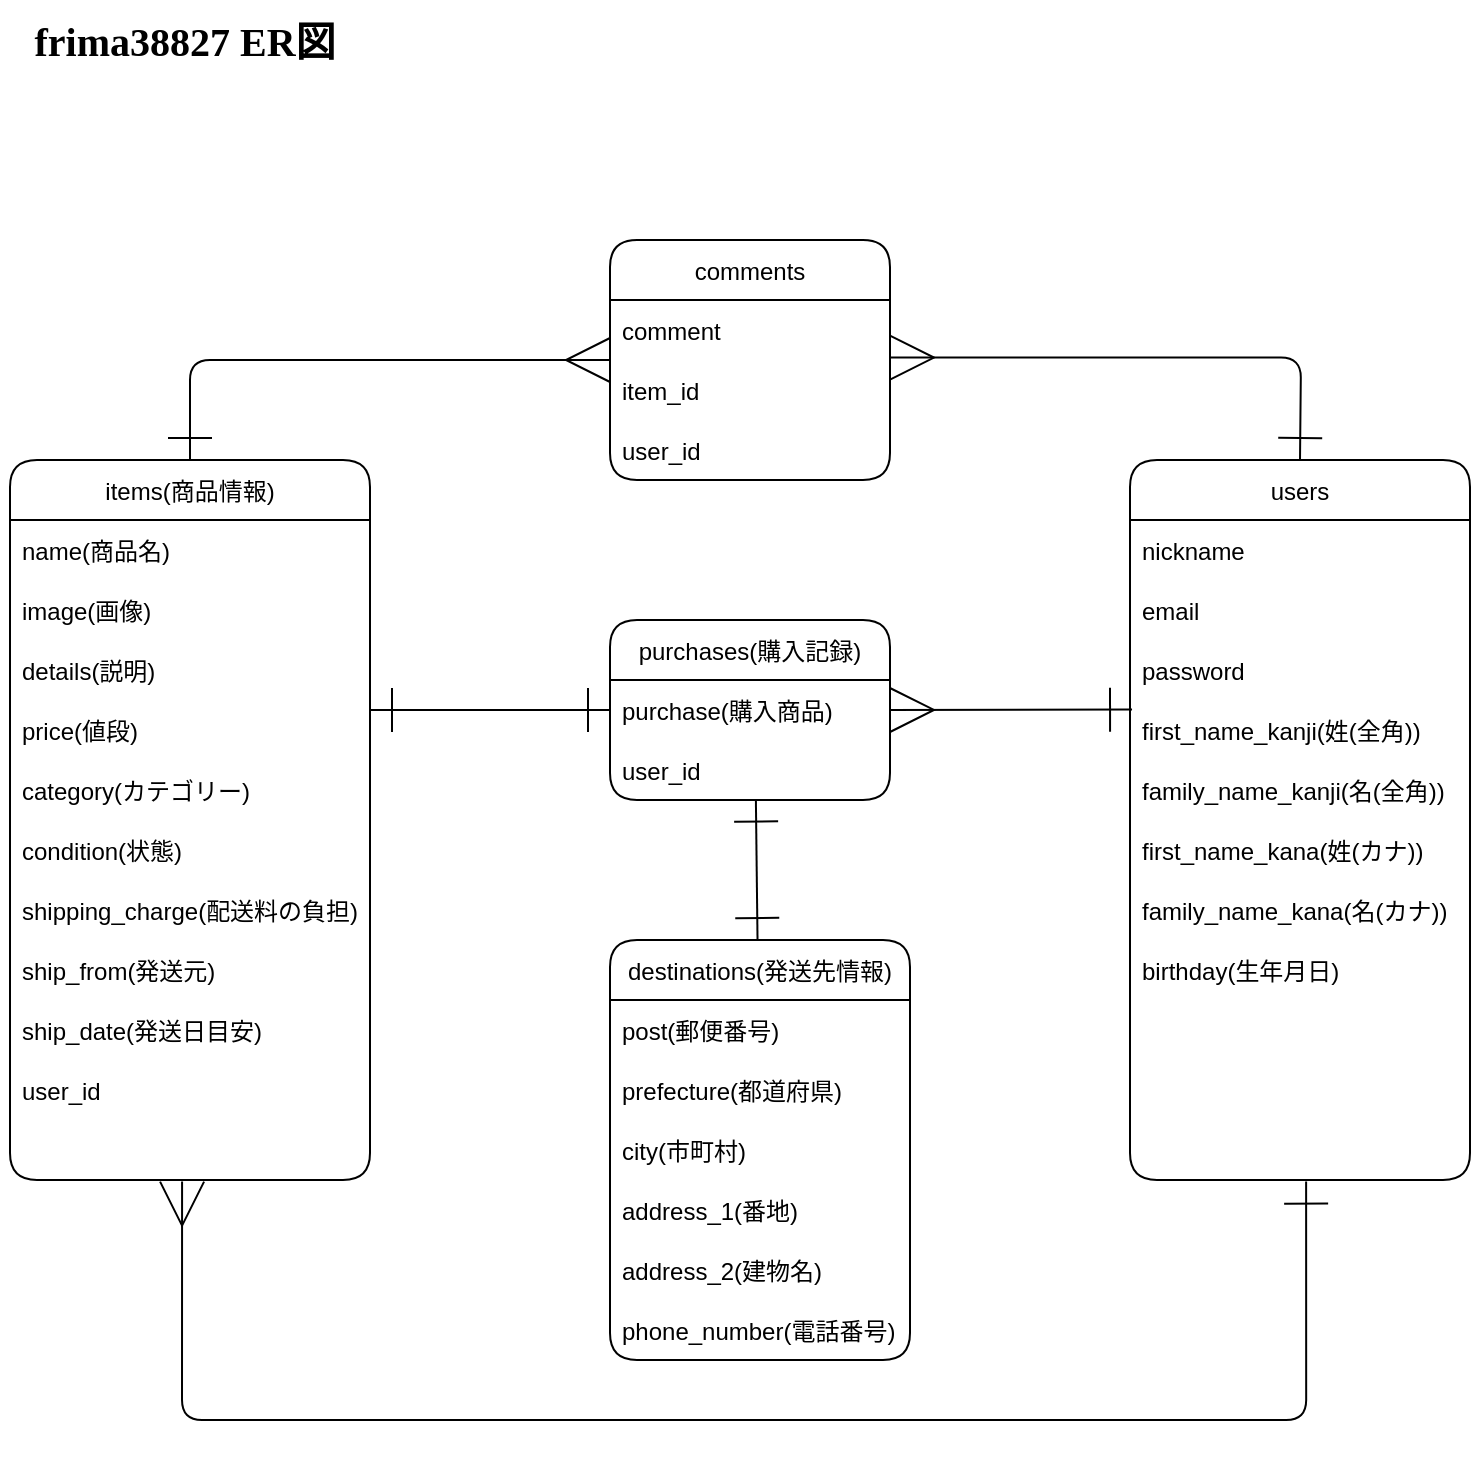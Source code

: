 <mxfile>
    <diagram id="gMvuXIRVRAnpv44imqWm" name="ページ1">
        <mxGraphModel dx="770" dy="860" grid="0" gridSize="10" guides="1" tooltips="1" connect="1" arrows="1" fold="1" page="1" pageScale="1" pageWidth="1169" pageHeight="827" background="#ffffff" math="0" shadow="0">
            <root>
                <mxCell id="0"/>
                <mxCell id="1" parent="0"/>
                <mxCell id="82" value="comments" style="swimlane;fontStyle=0;childLayout=stackLayout;horizontal=1;startSize=30;horizontalStack=0;resizeParent=1;resizeParentMax=0;resizeLast=0;collapsible=1;marginBottom=0;rounded=1;fillColor=none;fontColor=#000000;strokeColor=#000000;" parent="1" vertex="1">
                    <mxGeometry x="520" y="170" width="140" height="120" as="geometry"/>
                </mxCell>
                <mxCell id="83" value="comment" style="text;align=left;verticalAlign=middle;spacingLeft=4;spacingRight=4;overflow=hidden;points=[[0,0.5],[1,0.5]];portConstraint=eastwest;rotatable=0;rounded=1;fontColor=#000000;" parent="82" vertex="1">
                    <mxGeometry y="30" width="140" height="30" as="geometry"/>
                </mxCell>
                <mxCell id="174" value="item_id" style="text;strokeColor=none;fillColor=none;align=left;verticalAlign=middle;spacingLeft=4;spacingRight=4;overflow=hidden;points=[[0,0.5],[1,0.5]];portConstraint=eastwest;rotatable=0;rounded=1;fontColor=#000000;" parent="82" vertex="1">
                    <mxGeometry y="60" width="140" height="30" as="geometry"/>
                </mxCell>
                <mxCell id="173" value="user_id" style="text;strokeColor=none;fillColor=none;align=left;verticalAlign=middle;spacingLeft=4;spacingRight=4;overflow=hidden;points=[[0,0.5],[1,0.5]];portConstraint=eastwest;rotatable=0;rounded=1;fontColor=#000000;" parent="82" vertex="1">
                    <mxGeometry y="90" width="140" height="30" as="geometry"/>
                </mxCell>
                <mxCell id="143" style="rounded=1;html=1;endArrow=ERmany;endFill=0;strokeWidth=1;endSize=20;startSize=20;sourcePerimeterSpacing=0;jumpSize=6;startArrow=ERone;startFill=0;elbow=vertical;exitX=0.5;exitY=0;exitDx=0;exitDy=0;edgeStyle=orthogonalEdgeStyle;fontColor=#000000;strokeColor=#000000;" parent="1" source="86" target="82" edge="1">
                    <mxGeometry relative="1" as="geometry">
                        <mxPoint x="530.98" y="245.61" as="targetPoint"/>
                    </mxGeometry>
                </mxCell>
                <mxCell id="86" value="items(商品情報)" style="swimlane;fontStyle=0;childLayout=stackLayout;horizontal=1;startSize=30;horizontalStack=0;resizeParent=1;resizeParentMax=0;resizeLast=0;collapsible=1;marginBottom=0;rounded=1;fillColor=none;fontColor=#000000;strokeColor=#000000;" parent="1" vertex="1">
                    <mxGeometry x="220" y="280" width="180" height="360" as="geometry"/>
                </mxCell>
                <mxCell id="87" value="name(商品名)" style="text;strokeColor=none;fillColor=none;align=left;verticalAlign=middle;spacingLeft=4;spacingRight=4;overflow=hidden;points=[[0,0.5],[1,0.5]];portConstraint=eastwest;rotatable=0;rounded=1;fontColor=#000000;" parent="86" vertex="1">
                    <mxGeometry y="30" width="180" height="30" as="geometry"/>
                </mxCell>
                <mxCell id="89" value="image(画像)" style="text;strokeColor=none;fillColor=none;align=left;verticalAlign=middle;spacingLeft=4;spacingRight=4;overflow=hidden;points=[[0,0.5],[1,0.5]];portConstraint=eastwest;rotatable=0;rounded=1;fontColor=#000000;" parent="86" vertex="1">
                    <mxGeometry y="60" width="180" height="30" as="geometry"/>
                </mxCell>
                <mxCell id="140" value="details(説明)" style="text;strokeColor=none;fillColor=none;align=left;verticalAlign=middle;spacingLeft=4;spacingRight=4;overflow=hidden;points=[[0,0.5],[1,0.5]];portConstraint=eastwest;rotatable=0;rounded=1;fontColor=#000000;" parent="86" vertex="1">
                    <mxGeometry y="90" width="180" height="30" as="geometry"/>
                </mxCell>
                <mxCell id="155" value="price(値段)" style="text;strokeColor=none;fillColor=none;align=left;verticalAlign=middle;spacingLeft=4;spacingRight=4;overflow=hidden;points=[[0,0.5],[1,0.5]];portConstraint=eastwest;rotatable=0;rounded=1;fontColor=#000000;" parent="86" vertex="1">
                    <mxGeometry y="120" width="180" height="30" as="geometry"/>
                </mxCell>
                <mxCell id="129" value="category(カテゴリー)" style="text;strokeColor=none;fillColor=none;align=left;verticalAlign=middle;spacingLeft=4;spacingRight=4;overflow=hidden;points=[[0,0.5],[1,0.5]];portConstraint=eastwest;rotatable=0;rounded=1;fontColor=#000000;" parent="86" vertex="1">
                    <mxGeometry y="150" width="180" height="30" as="geometry"/>
                </mxCell>
                <mxCell id="130" value="condition(状態)" style="text;strokeColor=none;fillColor=none;align=left;verticalAlign=middle;spacingLeft=4;spacingRight=4;overflow=hidden;points=[[0,0.5],[1,0.5]];portConstraint=eastwest;rotatable=0;rounded=1;fontColor=#000000;" parent="86" vertex="1">
                    <mxGeometry y="180" width="180" height="30" as="geometry"/>
                </mxCell>
                <mxCell id="139" value="shipping_charge(配送料の負担)" style="text;strokeColor=none;fillColor=none;align=left;verticalAlign=middle;spacingLeft=4;spacingRight=4;overflow=hidden;points=[[0,0.5],[1,0.5]];portConstraint=eastwest;rotatable=0;rounded=1;fontColor=#000000;" parent="86" vertex="1">
                    <mxGeometry y="210" width="180" height="30" as="geometry"/>
                </mxCell>
                <mxCell id="131" value="ship_from(発送元)" style="text;strokeColor=none;fillColor=none;align=left;verticalAlign=middle;spacingLeft=4;spacingRight=4;overflow=hidden;points=[[0,0.5],[1,0.5]];portConstraint=eastwest;rotatable=0;rounded=1;fontColor=#000000;" parent="86" vertex="1">
                    <mxGeometry y="240" width="180" height="30" as="geometry"/>
                </mxCell>
                <mxCell id="141" value="ship_date(発送日目安)" style="text;strokeColor=none;fillColor=none;align=left;verticalAlign=middle;spacingLeft=4;spacingRight=4;overflow=hidden;points=[[0,0.5],[1,0.5]];portConstraint=eastwest;rotatable=0;rounded=1;fontColor=#000000;" parent="86" vertex="1">
                    <mxGeometry y="270" width="180" height="30" as="geometry"/>
                </mxCell>
                <mxCell id="132" value="user_id" style="text;strokeColor=none;fillColor=none;align=left;verticalAlign=middle;spacingLeft=4;spacingRight=4;overflow=hidden;points=[[0,0.5],[1,0.5]];portConstraint=eastwest;rotatable=0;rounded=1;fontColor=#000000;" parent="86" vertex="1">
                    <mxGeometry y="300" width="180" height="30" as="geometry"/>
                </mxCell>
                <mxCell id="133" style="text;strokeColor=none;fillColor=none;align=left;verticalAlign=middle;spacingLeft=4;spacingRight=4;overflow=hidden;points=[[0,0.5],[1,0.5]];portConstraint=eastwest;rotatable=0;rounded=1;fontColor=#000000;" parent="86" vertex="1">
                    <mxGeometry y="330" width="180" height="30" as="geometry"/>
                </mxCell>
                <mxCell id="90" value="users" style="swimlane;fontStyle=0;childLayout=stackLayout;horizontal=1;startSize=30;horizontalStack=0;resizeParent=1;resizeParentMax=0;resizeLast=0;collapsible=1;marginBottom=0;swimlaneFillColor=none;rounded=1;fillColor=none;fontColor=#000000;strokeColor=#000000;" parent="1" vertex="1">
                    <mxGeometry x="780" y="280" width="170" height="360" as="geometry"/>
                </mxCell>
                <mxCell id="91" value="nickname" style="text;strokeColor=none;fillColor=none;align=left;verticalAlign=middle;spacingLeft=4;spacingRight=4;overflow=hidden;points=[[0,0.5],[1,0.5]];portConstraint=eastwest;rotatable=0;rounded=1;fontColor=#000000;" parent="90" vertex="1">
                    <mxGeometry y="30" width="170" height="30" as="geometry"/>
                </mxCell>
                <mxCell id="92" value="email" style="text;strokeColor=none;fillColor=none;align=left;verticalAlign=middle;spacingLeft=4;spacingRight=4;overflow=hidden;points=[[0,0.5],[1,0.5]];portConstraint=eastwest;rotatable=0;rounded=1;fontColor=#000000;" parent="90" vertex="1">
                    <mxGeometry y="60" width="170" height="30" as="geometry"/>
                </mxCell>
                <mxCell id="93" value="password" style="text;strokeColor=none;fillColor=none;align=left;verticalAlign=middle;spacingLeft=4;spacingRight=4;overflow=hidden;points=[[0,0.5],[1,0.5]];portConstraint=eastwest;rotatable=0;rounded=1;fontColor=#000000;" parent="90" vertex="1">
                    <mxGeometry y="90" width="170" height="30" as="geometry"/>
                </mxCell>
                <mxCell id="125" value="first_name_kanji(姓(全角))" style="text;strokeColor=none;fillColor=none;align=left;verticalAlign=middle;spacingLeft=4;spacingRight=4;overflow=hidden;points=[[0,0.5],[1,0.5]];portConstraint=eastwest;rotatable=0;container=0;rounded=1;fontColor=#000000;" parent="90" vertex="1">
                    <mxGeometry y="120" width="170" height="30" as="geometry"/>
                </mxCell>
                <mxCell id="126" value="family_name_kanji(名(全角))" style="text;strokeColor=none;fillColor=none;align=left;verticalAlign=middle;spacingLeft=4;spacingRight=4;overflow=hidden;points=[[0,0.5],[1,0.5]];portConstraint=eastwest;rotatable=0;container=0;rounded=1;fontColor=#000000;" parent="90" vertex="1">
                    <mxGeometry y="150" width="170" height="30" as="geometry"/>
                </mxCell>
                <mxCell id="127" value="first_name_kana(姓(カナ))" style="text;strokeColor=none;fillColor=none;align=left;verticalAlign=middle;spacingLeft=4;spacingRight=4;overflow=hidden;points=[[0,0.5],[1,0.5]];portConstraint=eastwest;rotatable=0;container=0;rounded=1;fontColor=#000000;" parent="90" vertex="1">
                    <mxGeometry y="180" width="170" height="30" as="geometry"/>
                </mxCell>
                <mxCell id="120" value="family_name_kana(名(カナ))" style="text;strokeColor=none;fillColor=none;align=left;verticalAlign=middle;spacingLeft=4;spacingRight=4;overflow=hidden;points=[[0,0.5],[1,0.5]];portConstraint=eastwest;rotatable=0;rounded=1;fontColor=#000000;" parent="90" vertex="1">
                    <mxGeometry y="210" width="170" height="30" as="geometry"/>
                </mxCell>
                <mxCell id="121" value="birthday(生年月日)" style="text;strokeColor=none;fillColor=none;align=left;verticalAlign=middle;spacingLeft=4;spacingRight=4;overflow=hidden;points=[[0,0.5],[1,0.5]];portConstraint=eastwest;rotatable=0;rounded=1;fontColor=#000000;" parent="90" vertex="1">
                    <mxGeometry y="240" width="170" height="30" as="geometry"/>
                </mxCell>
                <mxCell id="177" style="text;strokeColor=none;fillColor=none;align=left;verticalAlign=middle;spacingLeft=4;spacingRight=4;overflow=hidden;points=[[0,0.5],[1,0.5]];portConstraint=eastwest;rotatable=0;rounded=1;fontColor=#000000;" parent="90" vertex="1">
                    <mxGeometry y="270" width="170" height="30" as="geometry"/>
                </mxCell>
                <mxCell id="178" style="text;strokeColor=none;fillColor=none;align=left;verticalAlign=middle;spacingLeft=4;spacingRight=4;overflow=hidden;points=[[0,0.5],[1,0.5]];portConstraint=eastwest;rotatable=0;rounded=1;fontColor=#000000;" parent="90" vertex="1">
                    <mxGeometry y="300" width="170" height="30" as="geometry"/>
                </mxCell>
                <mxCell id="124" style="text;strokeColor=none;fillColor=none;align=left;verticalAlign=middle;spacingLeft=4;spacingRight=4;overflow=hidden;points=[[0,0.5],[1,0.5]];portConstraint=eastwest;rotatable=0;rounded=1;fontColor=#000000;" parent="90" vertex="1">
                    <mxGeometry y="330" width="170" height="30" as="geometry"/>
                </mxCell>
                <mxCell id="144" style="rounded=1;html=1;endArrow=ERone;endFill=0;startArrow=ERmany;startFill=0;endSize=20;startSize=20;elbow=vertical;exitX=1;exitY=-0.04;exitDx=0;exitDy=0;edgeStyle=orthogonalEdgeStyle;exitPerimeter=0;fontColor=#000000;strokeColor=#000000;" parent="1" source="174" edge="1">
                    <mxGeometry relative="1" as="geometry">
                        <mxPoint x="865" y="280" as="targetPoint"/>
                        <mxPoint x="670" y="255" as="sourcePoint"/>
                    </mxGeometry>
                </mxCell>
                <mxCell id="167" style="rounded=1;jumpSize=6;html=1;entryX=0.521;entryY=0.993;entryDx=0;entryDy=0;entryPerimeter=0;startArrow=ERone;startFill=0;endArrow=ERone;endFill=0;startSize=20;endSize=20;sourcePerimeterSpacing=0;strokeWidth=1;fontColor=#000000;strokeColor=#000000;" parent="1" source="147" target="176" edge="1">
                    <mxGeometry relative="1" as="geometry">
                        <mxPoint x="601.54" y="551.2" as="targetPoint"/>
                    </mxGeometry>
                </mxCell>
                <mxCell id="147" value="destinations(発送先情報)" style="swimlane;fontStyle=0;childLayout=stackLayout;horizontal=1;startSize=30;horizontalStack=0;resizeParent=1;resizeParentMax=0;resizeLast=0;collapsible=1;marginBottom=0;rounded=1;fillColor=none;fontColor=#000000;strokeColor=#000000;" parent="1" vertex="1">
                    <mxGeometry x="520" y="520" width="150" height="210" as="geometry"/>
                </mxCell>
                <mxCell id="148" value="post(郵便番号)" style="text;strokeColor=none;fillColor=none;align=left;verticalAlign=middle;spacingLeft=4;spacingRight=4;overflow=hidden;points=[[0,0.5],[1,0.5]];portConstraint=eastwest;rotatable=0;rounded=1;fontColor=#000000;" parent="147" vertex="1">
                    <mxGeometry y="30" width="150" height="30" as="geometry"/>
                </mxCell>
                <mxCell id="149" value="prefecture(都道府県)" style="text;strokeColor=none;fillColor=none;align=left;verticalAlign=middle;spacingLeft=4;spacingRight=4;overflow=hidden;points=[[0,0.5],[1,0.5]];portConstraint=eastwest;rotatable=0;rounded=1;fontColor=#000000;" parent="147" vertex="1">
                    <mxGeometry y="60" width="150" height="30" as="geometry"/>
                </mxCell>
                <mxCell id="150" value="city(市町村)" style="text;strokeColor=none;fillColor=none;align=left;verticalAlign=middle;spacingLeft=4;spacingRight=4;overflow=hidden;points=[[0,0.5],[1,0.5]];portConstraint=eastwest;rotatable=0;rounded=1;fontColor=#000000;" parent="147" vertex="1">
                    <mxGeometry y="90" width="150" height="30" as="geometry"/>
                </mxCell>
                <mxCell id="159" value="address_1(番地)" style="text;strokeColor=none;fillColor=none;align=left;verticalAlign=middle;spacingLeft=4;spacingRight=4;overflow=hidden;points=[[0,0.5],[1,0.5]];portConstraint=eastwest;rotatable=0;rounded=1;fontColor=#000000;" parent="147" vertex="1">
                    <mxGeometry y="120" width="150" height="30" as="geometry"/>
                </mxCell>
                <mxCell id="158" value="address_2(建物名)" style="text;strokeColor=none;fillColor=none;align=left;verticalAlign=middle;spacingLeft=4;spacingRight=4;overflow=hidden;points=[[0,0.5],[1,0.5]];portConstraint=eastwest;rotatable=0;rounded=1;fontColor=#000000;" parent="147" vertex="1">
                    <mxGeometry y="150" width="150" height="30" as="geometry"/>
                </mxCell>
                <mxCell id="157" value="phone_number(電話番号)" style="text;strokeColor=none;fillColor=none;align=left;verticalAlign=middle;spacingLeft=4;spacingRight=4;overflow=hidden;points=[[0,0.5],[1,0.5]];portConstraint=eastwest;rotatable=0;rounded=1;fontColor=#000000;" parent="147" vertex="1">
                    <mxGeometry y="180" width="150" height="30" as="geometry"/>
                </mxCell>
                <mxCell id="151" value="purchases(購入記録)" style="swimlane;fontStyle=0;childLayout=stackLayout;horizontal=1;startSize=30;horizontalStack=0;resizeParent=1;resizeParentMax=0;resizeLast=0;collapsible=1;marginBottom=0;rounded=1;fillColor=none;fontColor=#000000;strokeColor=#000000;" parent="1" vertex="1">
                    <mxGeometry x="520" y="360" width="140" height="90" as="geometry"/>
                </mxCell>
                <mxCell id="153" value="purchase(購入商品)" style="text;strokeColor=none;fillColor=none;align=left;verticalAlign=middle;spacingLeft=4;spacingRight=4;overflow=hidden;points=[[0,0.5],[1,0.5]];portConstraint=eastwest;rotatable=0;rounded=1;fontColor=#000000;" parent="151" vertex="1">
                    <mxGeometry y="30" width="140" height="30" as="geometry"/>
                </mxCell>
                <mxCell id="176" value="user_id" style="text;align=left;verticalAlign=middle;spacingLeft=4;spacingRight=4;overflow=hidden;points=[[0,0.5],[1,0.5]];portConstraint=eastwest;rotatable=0;rounded=1;fontColor=#000000;" parent="151" vertex="1">
                    <mxGeometry y="60" width="140" height="30" as="geometry"/>
                </mxCell>
                <mxCell id="161" style="rounded=1;jumpSize=6;html=1;startArrow=ERone;startFill=0;endArrow=ERone;endFill=0;startSize=20;endSize=20;sourcePerimeterSpacing=0;strokeWidth=1;entryX=0;entryY=0.5;entryDx=0;entryDy=0;fontColor=#000000;strokeColor=#000000;" parent="1" target="153" edge="1">
                    <mxGeometry relative="1" as="geometry">
                        <mxPoint x="400" y="405" as="sourcePoint"/>
                        <mxPoint x="530" y="475" as="targetPoint"/>
                    </mxGeometry>
                </mxCell>
                <mxCell id="163" style="rounded=1;jumpSize=6;html=1;exitX=1;exitY=0.5;exitDx=0;exitDy=0;startArrow=ERmany;startFill=0;endArrow=ERone;endFill=0;startSize=20;endSize=20;sourcePerimeterSpacing=20;strokeWidth=1;entryX=0.006;entryY=0.16;entryDx=0;entryDy=0;entryPerimeter=0;fontColor=#000000;strokeColor=#000000;" parent="1" source="153" target="125" edge="1">
                    <mxGeometry relative="1" as="geometry">
                        <mxPoint x="670" y="475" as="sourcePoint"/>
                        <mxPoint x="780" y="453" as="targetPoint"/>
                    </mxGeometry>
                </mxCell>
                <mxCell id="170" value="" style="endArrow=ERmany;html=1;rounded=1;startSize=20;endSize=20;sourcePerimeterSpacing=0;strokeWidth=1;jumpSize=6;entryX=0.478;entryY=1.027;entryDx=0;entryDy=0;exitX=0.518;exitY=1.027;exitDx=0;exitDy=0;startArrow=ERone;startFill=0;endFill=0;edgeStyle=orthogonalEdgeStyle;elbow=vertical;entryPerimeter=0;exitPerimeter=0;fontColor=#000000;strokeColor=#000000;" parent="1" source="124" target="133" edge="1">
                    <mxGeometry width="50" height="50" relative="1" as="geometry">
                        <mxPoint x="730" y="610" as="sourcePoint"/>
                        <mxPoint x="780" y="560" as="targetPoint"/>
                        <Array as="points">
                            <mxPoint x="868" y="760"/>
                            <mxPoint x="306" y="760"/>
                        </Array>
                    </mxGeometry>
                </mxCell>
                <mxCell id="180" value="&lt;b&gt;&lt;font style=&quot;font-size: 20px&quot; face=&quot;Tahoma&quot; color=&quot;#000000&quot;&gt;frima38827 ER図&lt;/font&gt;&lt;/b&gt;" style="text;html=1;strokeColor=none;fillColor=none;align=center;verticalAlign=middle;whiteSpace=wrap;rounded=0;fontColor=#CC0000;" parent="1" vertex="1">
                    <mxGeometry x="215" y="50" width="185" height="40" as="geometry"/>
                </mxCell>
            </root>
        </mxGraphModel>
    </diagram>
</mxfile>